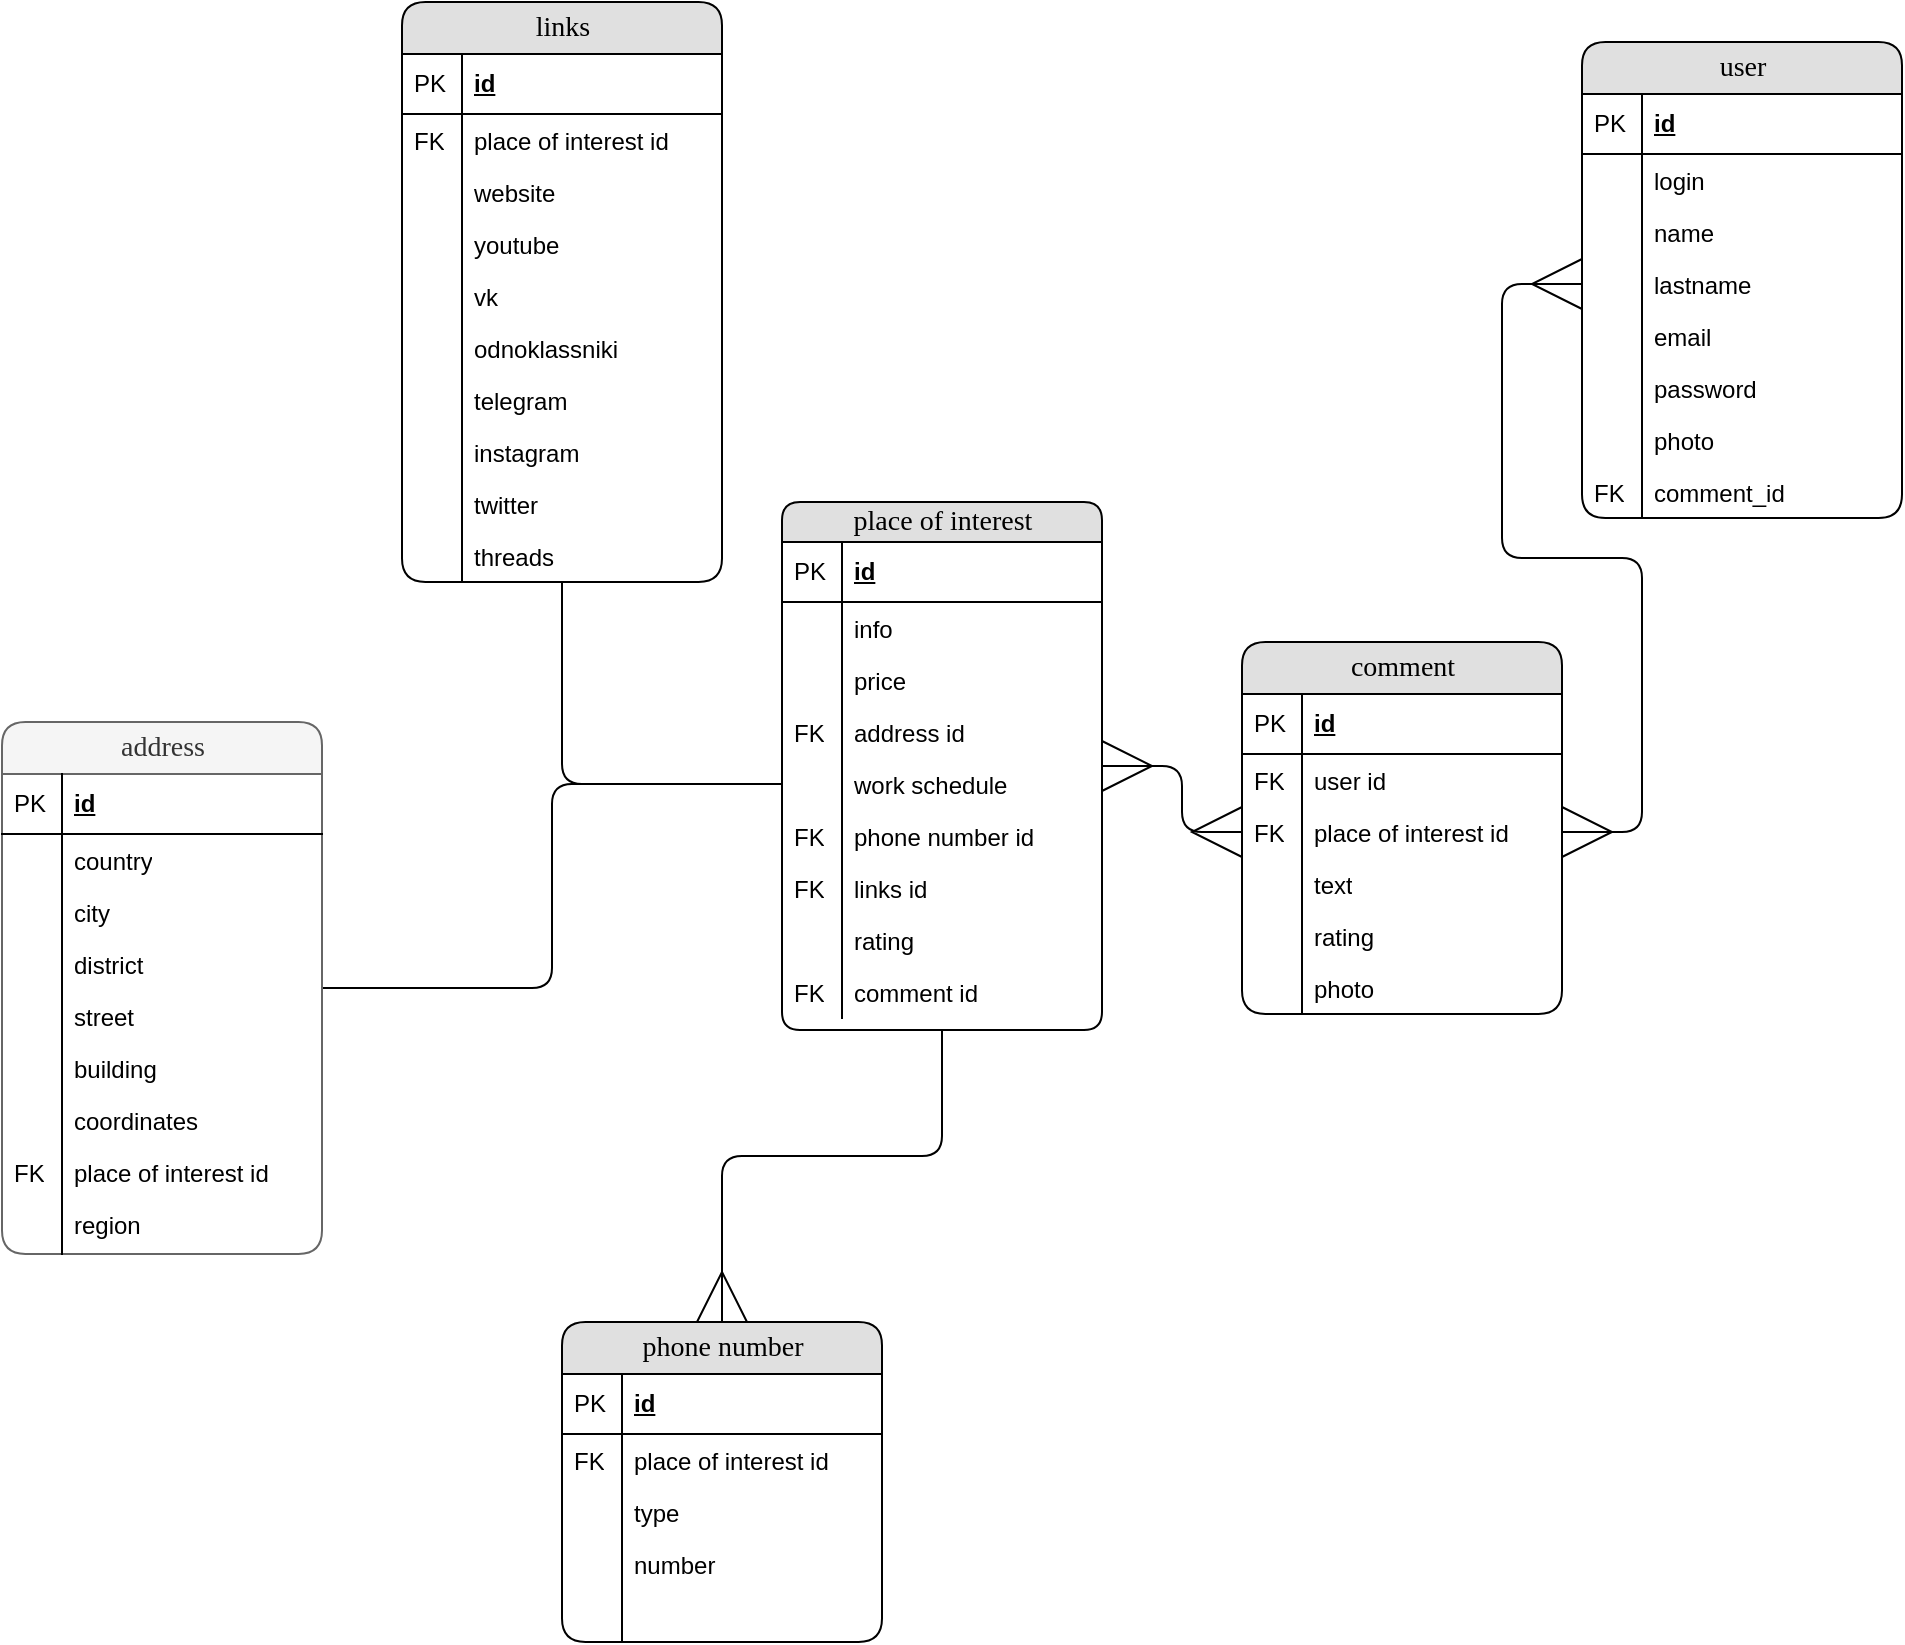 <mxfile version="21.6.9" type="github">
  <diagram name="Page-1" id="e56a1550-8fbb-45ad-956c-1786394a9013">
    <mxGraphModel dx="796" dy="455" grid="1" gridSize="10" guides="1" tooltips="1" connect="1" arrows="1" fold="1" page="1" pageScale="1" pageWidth="1100" pageHeight="850" background="none" math="0" shadow="0">
      <root>
        <mxCell id="0" />
        <mxCell id="1" parent="0" />
        <mxCell id="wObL8f7aun2CdZPHMeH9-78" style="edgeStyle=orthogonalEdgeStyle;orthogonalLoop=1;jettySize=auto;html=1;entryX=0;entryY=0.5;entryDx=0;entryDy=0;endArrow=ERmany;endFill=0;startSize=23;strokeWidth=1;endSize=23;rounded=1;startArrow=ERmany;startFill=0;" parent="1" source="wObL8f7aun2CdZPHMeH9-1" target="wObL8f7aun2CdZPHMeH9-42" edge="1">
          <mxGeometry relative="1" as="geometry" />
        </mxCell>
        <mxCell id="wObL8f7aun2CdZPHMeH9-1" value="place of interest" style="swimlane;html=1;fontStyle=0;childLayout=stackLayout;horizontal=1;startSize=20;fillColor=#e0e0e0;horizontalStack=0;resizeParent=1;resizeLast=0;collapsible=1;marginBottom=0;swimlaneFillColor=#ffffff;align=center;rounded=1;shadow=0;comic=0;labelBackgroundColor=none;strokeWidth=1;fontFamily=Verdana;fontSize=14;glass=0;swimlaneLine=1;" parent="1" vertex="1">
          <mxGeometry x="460" y="250" width="160" height="264" as="geometry" />
        </mxCell>
        <mxCell id="wObL8f7aun2CdZPHMeH9-2" value="id" style="shape=partialRectangle;top=0;left=0;right=0;bottom=1;html=1;align=left;verticalAlign=middle;fillColor=none;spacingLeft=34;spacingRight=4;whiteSpace=wrap;overflow=hidden;rotatable=0;points=[[0,0.5],[1,0.5]];portConstraint=eastwest;dropTarget=0;fontStyle=5;" parent="wObL8f7aun2CdZPHMeH9-1" vertex="1">
          <mxGeometry y="20" width="160" height="30" as="geometry" />
        </mxCell>
        <mxCell id="wObL8f7aun2CdZPHMeH9-3" value="PK" style="shape=partialRectangle;top=0;left=0;bottom=0;html=1;fillColor=none;align=left;verticalAlign=middle;spacingLeft=4;spacingRight=4;whiteSpace=wrap;overflow=hidden;rotatable=0;points=[];portConstraint=eastwest;part=1;" parent="wObL8f7aun2CdZPHMeH9-2" vertex="1" connectable="0">
          <mxGeometry width="30" height="30" as="geometry" />
        </mxCell>
        <mxCell id="wObL8f7aun2CdZPHMeH9-4" value="info" style="shape=partialRectangle;top=0;left=0;right=0;bottom=0;html=1;align=left;verticalAlign=top;fillColor=none;spacingLeft=34;spacingRight=4;whiteSpace=wrap;overflow=hidden;rotatable=0;points=[[0,0.5],[1,0.5]];portConstraint=eastwest;dropTarget=0;" parent="wObL8f7aun2CdZPHMeH9-1" vertex="1">
          <mxGeometry y="50" width="160" height="26" as="geometry" />
        </mxCell>
        <mxCell id="wObL8f7aun2CdZPHMeH9-5" value="" style="shape=partialRectangle;top=0;left=0;bottom=0;html=1;fillColor=none;align=left;verticalAlign=top;spacingLeft=4;spacingRight=4;whiteSpace=wrap;overflow=hidden;rotatable=0;points=[];portConstraint=eastwest;part=1;" parent="wObL8f7aun2CdZPHMeH9-4" vertex="1" connectable="0">
          <mxGeometry width="30" height="26" as="geometry" />
        </mxCell>
        <mxCell id="wObL8f7aun2CdZPHMeH9-49" value="price" style="shape=partialRectangle;top=0;left=0;right=0;bottom=0;html=1;align=left;verticalAlign=top;fillColor=none;spacingLeft=34;spacingRight=4;whiteSpace=wrap;overflow=hidden;rotatable=0;points=[[0,0.5],[1,0.5]];portConstraint=eastwest;dropTarget=0;" parent="wObL8f7aun2CdZPHMeH9-1" vertex="1">
          <mxGeometry y="76" width="160" height="26" as="geometry" />
        </mxCell>
        <mxCell id="wObL8f7aun2CdZPHMeH9-50" value="" style="shape=partialRectangle;top=0;left=0;bottom=0;html=1;fillColor=none;align=left;verticalAlign=top;spacingLeft=4;spacingRight=4;whiteSpace=wrap;overflow=hidden;rotatable=0;points=[];portConstraint=eastwest;part=1;" parent="wObL8f7aun2CdZPHMeH9-49" vertex="1" connectable="0">
          <mxGeometry width="30" height="26" as="geometry" />
        </mxCell>
        <mxCell id="wObL8f7aun2CdZPHMeH9-6" value="address id" style="shape=partialRectangle;top=0;left=0;right=0;bottom=0;html=1;align=left;verticalAlign=top;fillColor=none;spacingLeft=34;spacingRight=4;whiteSpace=wrap;overflow=hidden;rotatable=0;points=[[0,0.5],[1,0.5]];portConstraint=eastwest;dropTarget=0;" parent="wObL8f7aun2CdZPHMeH9-1" vertex="1">
          <mxGeometry y="102" width="160" height="26" as="geometry" />
        </mxCell>
        <mxCell id="wObL8f7aun2CdZPHMeH9-7" value="FK" style="shape=partialRectangle;top=0;left=0;bottom=0;html=1;fillColor=none;align=left;verticalAlign=top;spacingLeft=4;spacingRight=4;whiteSpace=wrap;overflow=hidden;rotatable=0;points=[];portConstraint=eastwest;part=1;" parent="wObL8f7aun2CdZPHMeH9-6" vertex="1" connectable="0">
          <mxGeometry width="30" height="26" as="geometry" />
        </mxCell>
        <mxCell id="wObL8f7aun2CdZPHMeH9-8" value="work schedule" style="shape=partialRectangle;top=0;left=0;right=0;bottom=0;html=1;align=left;verticalAlign=top;fillColor=none;spacingLeft=34;spacingRight=4;whiteSpace=wrap;overflow=hidden;rotatable=0;points=[[0,0.5],[1,0.5]];portConstraint=eastwest;dropTarget=0;" parent="wObL8f7aun2CdZPHMeH9-1" vertex="1">
          <mxGeometry y="128" width="160" height="26" as="geometry" />
        </mxCell>
        <mxCell id="wObL8f7aun2CdZPHMeH9-9" value="" style="shape=partialRectangle;top=0;left=0;bottom=0;html=1;fillColor=none;align=left;verticalAlign=top;spacingLeft=4;spacingRight=4;whiteSpace=wrap;overflow=hidden;rotatable=0;points=[];portConstraint=eastwest;part=1;" parent="wObL8f7aun2CdZPHMeH9-8" vertex="1" connectable="0">
          <mxGeometry width="30" height="26" as="geometry" />
        </mxCell>
        <mxCell id="wObL8f7aun2CdZPHMeH9-44" value="phone number id" style="shape=partialRectangle;top=0;left=0;right=0;bottom=0;html=1;align=left;verticalAlign=top;fillColor=none;spacingLeft=34;spacingRight=4;whiteSpace=wrap;overflow=hidden;rotatable=0;points=[[0,0.5],[1,0.5]];portConstraint=eastwest;dropTarget=0;" parent="wObL8f7aun2CdZPHMeH9-1" vertex="1">
          <mxGeometry y="154" width="160" height="26" as="geometry" />
        </mxCell>
        <mxCell id="wObL8f7aun2CdZPHMeH9-45" value="FK" style="shape=partialRectangle;top=0;left=0;bottom=0;html=1;fillColor=none;align=left;verticalAlign=top;spacingLeft=4;spacingRight=4;whiteSpace=wrap;overflow=hidden;rotatable=0;points=[];portConstraint=eastwest;part=1;" parent="wObL8f7aun2CdZPHMeH9-44" vertex="1" connectable="0">
          <mxGeometry width="30" height="26" as="geometry" />
        </mxCell>
        <mxCell id="wObL8f7aun2CdZPHMeH9-47" value="links id" style="shape=partialRectangle;top=0;left=0;right=0;bottom=0;html=1;align=left;verticalAlign=top;fillColor=none;spacingLeft=34;spacingRight=4;whiteSpace=wrap;overflow=hidden;rotatable=0;points=[[0,0.5],[1,0.5]];portConstraint=eastwest;dropTarget=0;" parent="wObL8f7aun2CdZPHMeH9-1" vertex="1">
          <mxGeometry y="180" width="160" height="26" as="geometry" />
        </mxCell>
        <mxCell id="wObL8f7aun2CdZPHMeH9-48" value="FK" style="shape=partialRectangle;top=0;left=0;bottom=0;html=1;fillColor=none;align=left;verticalAlign=top;spacingLeft=4;spacingRight=4;whiteSpace=wrap;overflow=hidden;rotatable=0;points=[];portConstraint=eastwest;part=1;" parent="wObL8f7aun2CdZPHMeH9-47" vertex="1" connectable="0">
          <mxGeometry width="30" height="26" as="geometry" />
        </mxCell>
        <mxCell id="wObL8f7aun2CdZPHMeH9-40" value="rating" style="shape=partialRectangle;top=0;left=0;right=0;bottom=0;html=1;align=left;verticalAlign=top;fillColor=none;spacingLeft=34;spacingRight=4;whiteSpace=wrap;overflow=hidden;rotatable=0;points=[[0,0.5],[1,0.5]];portConstraint=eastwest;dropTarget=0;" parent="wObL8f7aun2CdZPHMeH9-1" vertex="1">
          <mxGeometry y="206" width="160" height="26" as="geometry" />
        </mxCell>
        <mxCell id="wObL8f7aun2CdZPHMeH9-41" value="" style="shape=partialRectangle;top=0;left=0;bottom=0;html=1;fillColor=none;align=left;verticalAlign=top;spacingLeft=4;spacingRight=4;whiteSpace=wrap;overflow=hidden;rotatable=0;points=[];portConstraint=eastwest;part=1;" parent="wObL8f7aun2CdZPHMeH9-40" vertex="1" connectable="0">
          <mxGeometry width="30" height="26" as="geometry" />
        </mxCell>
        <mxCell id="wObL8f7aun2CdZPHMeH9-12" value="comment id" style="shape=partialRectangle;top=0;left=0;right=0;bottom=0;html=1;align=left;verticalAlign=top;fillColor=none;spacingLeft=34;spacingRight=4;whiteSpace=wrap;overflow=hidden;rotatable=0;points=[[0,0.5],[1,0.5]];portConstraint=eastwest;dropTarget=0;" parent="wObL8f7aun2CdZPHMeH9-1" vertex="1">
          <mxGeometry y="232" width="160" height="26" as="geometry" />
        </mxCell>
        <mxCell id="wObL8f7aun2CdZPHMeH9-13" value="FK" style="shape=partialRectangle;top=0;left=0;bottom=0;html=1;fillColor=none;align=left;verticalAlign=top;spacingLeft=4;spacingRight=4;whiteSpace=wrap;overflow=hidden;rotatable=0;points=[];portConstraint=eastwest;part=1;" parent="wObL8f7aun2CdZPHMeH9-12" vertex="1" connectable="0">
          <mxGeometry width="30" height="26" as="geometry" />
        </mxCell>
        <mxCell id="wObL8f7aun2CdZPHMeH9-14" value="comment" style="swimlane;html=1;fontStyle=0;childLayout=stackLayout;horizontal=1;startSize=26;fillColor=#e0e0e0;horizontalStack=0;resizeParent=1;resizeLast=0;collapsible=1;marginBottom=0;swimlaneFillColor=#ffffff;align=center;rounded=1;shadow=0;comic=0;labelBackgroundColor=none;strokeWidth=1;fontFamily=Verdana;fontSize=14" parent="1" vertex="1">
          <mxGeometry x="690" y="320" width="160" height="186" as="geometry" />
        </mxCell>
        <mxCell id="wObL8f7aun2CdZPHMeH9-15" value="id" style="shape=partialRectangle;top=0;left=0;right=0;bottom=1;html=1;align=left;verticalAlign=middle;fillColor=none;spacingLeft=34;spacingRight=4;whiteSpace=wrap;overflow=hidden;rotatable=0;points=[[0,0.5],[1,0.5]];portConstraint=eastwest;dropTarget=0;fontStyle=5;" parent="wObL8f7aun2CdZPHMeH9-14" vertex="1">
          <mxGeometry y="26" width="160" height="30" as="geometry" />
        </mxCell>
        <mxCell id="wObL8f7aun2CdZPHMeH9-16" value="PK" style="shape=partialRectangle;top=0;left=0;bottom=0;html=1;fillColor=none;align=left;verticalAlign=middle;spacingLeft=4;spacingRight=4;whiteSpace=wrap;overflow=hidden;rotatable=0;points=[];portConstraint=eastwest;part=1;" parent="wObL8f7aun2CdZPHMeH9-15" vertex="1" connectable="0">
          <mxGeometry width="30" height="30" as="geometry" />
        </mxCell>
        <mxCell id="wObL8f7aun2CdZPHMeH9-17" value="user id" style="shape=partialRectangle;top=0;left=0;right=0;bottom=0;html=1;align=left;verticalAlign=top;fillColor=none;spacingLeft=34;spacingRight=4;whiteSpace=wrap;overflow=hidden;rotatable=0;points=[[0,0.5],[1,0.5]];portConstraint=eastwest;dropTarget=0;" parent="wObL8f7aun2CdZPHMeH9-14" vertex="1">
          <mxGeometry y="56" width="160" height="26" as="geometry" />
        </mxCell>
        <mxCell id="wObL8f7aun2CdZPHMeH9-18" value="FK" style="shape=partialRectangle;top=0;left=0;bottom=0;html=1;fillColor=none;align=left;verticalAlign=top;spacingLeft=4;spacingRight=4;whiteSpace=wrap;overflow=hidden;rotatable=0;points=[];portConstraint=eastwest;part=1;" parent="wObL8f7aun2CdZPHMeH9-17" vertex="1" connectable="0">
          <mxGeometry width="30" height="26" as="geometry" />
        </mxCell>
        <mxCell id="wObL8f7aun2CdZPHMeH9-42" value="place of interest id" style="shape=partialRectangle;top=0;left=0;right=0;bottom=0;html=1;align=left;verticalAlign=top;fillColor=none;spacingLeft=34;spacingRight=4;whiteSpace=wrap;overflow=hidden;rotatable=0;points=[[0,0.5],[1,0.5]];portConstraint=eastwest;dropTarget=0;" parent="wObL8f7aun2CdZPHMeH9-14" vertex="1">
          <mxGeometry y="82" width="160" height="26" as="geometry" />
        </mxCell>
        <mxCell id="wObL8f7aun2CdZPHMeH9-43" value="FK" style="shape=partialRectangle;top=0;left=0;bottom=0;html=1;fillColor=none;align=left;verticalAlign=top;spacingLeft=4;spacingRight=4;whiteSpace=wrap;overflow=hidden;rotatable=0;points=[];portConstraint=eastwest;part=1;" parent="wObL8f7aun2CdZPHMeH9-42" vertex="1" connectable="0">
          <mxGeometry width="30" height="26" as="geometry" />
        </mxCell>
        <mxCell id="wObL8f7aun2CdZPHMeH9-19" value="text" style="shape=partialRectangle;top=0;left=0;right=0;bottom=0;html=1;align=left;verticalAlign=top;fillColor=none;spacingLeft=34;spacingRight=4;whiteSpace=wrap;overflow=hidden;rotatable=0;points=[[0,0.5],[1,0.5]];portConstraint=eastwest;dropTarget=0;" parent="wObL8f7aun2CdZPHMeH9-14" vertex="1">
          <mxGeometry y="108" width="160" height="26" as="geometry" />
        </mxCell>
        <mxCell id="wObL8f7aun2CdZPHMeH9-20" value="" style="shape=partialRectangle;top=0;left=0;bottom=0;html=1;fillColor=none;align=left;verticalAlign=top;spacingLeft=4;spacingRight=4;whiteSpace=wrap;overflow=hidden;rotatable=0;points=[];portConstraint=eastwest;part=1;" parent="wObL8f7aun2CdZPHMeH9-19" vertex="1" connectable="0">
          <mxGeometry width="30" height="26" as="geometry" />
        </mxCell>
        <mxCell id="wObL8f7aun2CdZPHMeH9-21" value="rating" style="shape=partialRectangle;top=0;left=0;right=0;bottom=0;html=1;align=left;verticalAlign=top;fillColor=none;spacingLeft=34;spacingRight=4;whiteSpace=wrap;overflow=hidden;rotatable=0;points=[[0,0.5],[1,0.5]];portConstraint=eastwest;dropTarget=0;" parent="wObL8f7aun2CdZPHMeH9-14" vertex="1">
          <mxGeometry y="134" width="160" height="26" as="geometry" />
        </mxCell>
        <mxCell id="wObL8f7aun2CdZPHMeH9-22" value="" style="shape=partialRectangle;top=0;left=0;bottom=0;html=1;fillColor=none;align=left;verticalAlign=top;spacingLeft=4;spacingRight=4;whiteSpace=wrap;overflow=hidden;rotatable=0;points=[];portConstraint=eastwest;part=1;" parent="wObL8f7aun2CdZPHMeH9-21" vertex="1" connectable="0">
          <mxGeometry width="30" height="26" as="geometry" />
        </mxCell>
        <mxCell id="wObL8f7aun2CdZPHMeH9-23" value="photo" style="shape=partialRectangle;top=0;left=0;right=0;bottom=0;html=1;align=left;verticalAlign=top;fillColor=none;spacingLeft=34;spacingRight=4;whiteSpace=wrap;overflow=hidden;rotatable=0;points=[[0,0.5],[1,0.5]];portConstraint=eastwest;dropTarget=0;" parent="wObL8f7aun2CdZPHMeH9-14" vertex="1">
          <mxGeometry y="160" width="160" height="26" as="geometry" />
        </mxCell>
        <mxCell id="wObL8f7aun2CdZPHMeH9-24" value="" style="shape=partialRectangle;top=0;left=0;bottom=0;html=1;fillColor=none;align=left;verticalAlign=top;spacingLeft=4;spacingRight=4;whiteSpace=wrap;overflow=hidden;rotatable=0;points=[];portConstraint=eastwest;part=1;" parent="wObL8f7aun2CdZPHMeH9-23" vertex="1" connectable="0">
          <mxGeometry width="30" height="26" as="geometry" />
        </mxCell>
        <mxCell id="wObL8f7aun2CdZPHMeH9-25" value="user" style="swimlane;html=1;fontStyle=0;childLayout=stackLayout;horizontal=1;startSize=26;fillColor=#e0e0e0;horizontalStack=0;resizeParent=1;resizeLast=0;collapsible=1;marginBottom=0;swimlaneFillColor=#ffffff;align=center;rounded=1;shadow=0;comic=0;labelBackgroundColor=none;strokeWidth=1;fontFamily=Verdana;fontSize=14" parent="1" vertex="1">
          <mxGeometry x="860" y="20" width="160" height="238" as="geometry" />
        </mxCell>
        <mxCell id="wObL8f7aun2CdZPHMeH9-26" value="id" style="shape=partialRectangle;top=0;left=0;right=0;bottom=1;html=1;align=left;verticalAlign=middle;fillColor=none;spacingLeft=34;spacingRight=4;whiteSpace=wrap;overflow=hidden;rotatable=0;points=[[0,0.5],[1,0.5]];portConstraint=eastwest;dropTarget=0;fontStyle=5;" parent="wObL8f7aun2CdZPHMeH9-25" vertex="1">
          <mxGeometry y="26" width="160" height="30" as="geometry" />
        </mxCell>
        <mxCell id="wObL8f7aun2CdZPHMeH9-27" value="PK" style="shape=partialRectangle;top=0;left=0;bottom=0;html=1;fillColor=none;align=left;verticalAlign=middle;spacingLeft=4;spacingRight=4;whiteSpace=wrap;overflow=hidden;rotatable=0;points=[];portConstraint=eastwest;part=1;" parent="wObL8f7aun2CdZPHMeH9-26" vertex="1" connectable="0">
          <mxGeometry width="30" height="30" as="geometry" />
        </mxCell>
        <mxCell id="wObL8f7aun2CdZPHMeH9-28" value="login" style="shape=partialRectangle;top=0;left=0;right=0;bottom=0;html=1;align=left;verticalAlign=top;fillColor=none;spacingLeft=34;spacingRight=4;whiteSpace=wrap;overflow=hidden;rotatable=0;points=[[0,0.5],[1,0.5]];portConstraint=eastwest;dropTarget=0;" parent="wObL8f7aun2CdZPHMeH9-25" vertex="1">
          <mxGeometry y="56" width="160" height="26" as="geometry" />
        </mxCell>
        <mxCell id="wObL8f7aun2CdZPHMeH9-29" value="" style="shape=partialRectangle;top=0;left=0;bottom=0;html=1;fillColor=none;align=left;verticalAlign=top;spacingLeft=4;spacingRight=4;whiteSpace=wrap;overflow=hidden;rotatable=0;points=[];portConstraint=eastwest;part=1;" parent="wObL8f7aun2CdZPHMeH9-28" vertex="1" connectable="0">
          <mxGeometry width="30" height="26" as="geometry" />
        </mxCell>
        <mxCell id="wObL8f7aun2CdZPHMeH9-30" value="name" style="shape=partialRectangle;top=0;left=0;right=0;bottom=0;html=1;align=left;verticalAlign=top;fillColor=none;spacingLeft=34;spacingRight=4;whiteSpace=wrap;overflow=hidden;rotatable=0;points=[[0,0.5],[1,0.5]];portConstraint=eastwest;dropTarget=0;" parent="wObL8f7aun2CdZPHMeH9-25" vertex="1">
          <mxGeometry y="82" width="160" height="26" as="geometry" />
        </mxCell>
        <mxCell id="wObL8f7aun2CdZPHMeH9-31" value="" style="shape=partialRectangle;top=0;left=0;bottom=0;html=1;fillColor=none;align=left;verticalAlign=top;spacingLeft=4;spacingRight=4;whiteSpace=wrap;overflow=hidden;rotatable=0;points=[];portConstraint=eastwest;part=1;" parent="wObL8f7aun2CdZPHMeH9-30" vertex="1" connectable="0">
          <mxGeometry width="30" height="26" as="geometry" />
        </mxCell>
        <mxCell id="wObL8f7aun2CdZPHMeH9-32" value="lastname" style="shape=partialRectangle;top=0;left=0;right=0;bottom=0;html=1;align=left;verticalAlign=top;fillColor=none;spacingLeft=34;spacingRight=4;whiteSpace=wrap;overflow=hidden;rotatable=0;points=[[0,0.5],[1,0.5]];portConstraint=eastwest;dropTarget=0;" parent="wObL8f7aun2CdZPHMeH9-25" vertex="1">
          <mxGeometry y="108" width="160" height="26" as="geometry" />
        </mxCell>
        <mxCell id="wObL8f7aun2CdZPHMeH9-33" value="" style="shape=partialRectangle;top=0;left=0;bottom=0;html=1;fillColor=none;align=left;verticalAlign=top;spacingLeft=4;spacingRight=4;whiteSpace=wrap;overflow=hidden;rotatable=0;points=[];portConstraint=eastwest;part=1;" parent="wObL8f7aun2CdZPHMeH9-32" vertex="1" connectable="0">
          <mxGeometry width="30" height="26" as="geometry" />
        </mxCell>
        <mxCell id="wObL8f7aun2CdZPHMeH9-34" value="email" style="shape=partialRectangle;top=0;left=0;right=0;bottom=0;html=1;align=left;verticalAlign=top;fillColor=none;spacingLeft=34;spacingRight=4;whiteSpace=wrap;overflow=hidden;rotatable=0;points=[[0,0.5],[1,0.5]];portConstraint=eastwest;dropTarget=0;" parent="wObL8f7aun2CdZPHMeH9-25" vertex="1">
          <mxGeometry y="134" width="160" height="26" as="geometry" />
        </mxCell>
        <mxCell id="wObL8f7aun2CdZPHMeH9-35" value="" style="shape=partialRectangle;top=0;left=0;bottom=0;html=1;fillColor=none;align=left;verticalAlign=top;spacingLeft=4;spacingRight=4;whiteSpace=wrap;overflow=hidden;rotatable=0;points=[];portConstraint=eastwest;part=1;" parent="wObL8f7aun2CdZPHMeH9-34" vertex="1" connectable="0">
          <mxGeometry width="30" height="26" as="geometry" />
        </mxCell>
        <mxCell id="wObL8f7aun2CdZPHMeH9-36" value="password" style="shape=partialRectangle;top=0;left=0;right=0;bottom=0;html=1;align=left;verticalAlign=top;fillColor=none;spacingLeft=34;spacingRight=4;whiteSpace=wrap;overflow=hidden;rotatable=0;points=[[0,0.5],[1,0.5]];portConstraint=eastwest;dropTarget=0;" parent="wObL8f7aun2CdZPHMeH9-25" vertex="1">
          <mxGeometry y="160" width="160" height="26" as="geometry" />
        </mxCell>
        <mxCell id="wObL8f7aun2CdZPHMeH9-37" value="" style="shape=partialRectangle;top=0;left=0;bottom=0;html=1;fillColor=none;align=left;verticalAlign=top;spacingLeft=4;spacingRight=4;whiteSpace=wrap;overflow=hidden;rotatable=0;points=[];portConstraint=eastwest;part=1;" parent="wObL8f7aun2CdZPHMeH9-36" vertex="1" connectable="0">
          <mxGeometry width="30" height="26" as="geometry" />
        </mxCell>
        <mxCell id="wObL8f7aun2CdZPHMeH9-38" value="photo" style="shape=partialRectangle;top=0;left=0;right=0;bottom=0;html=1;align=left;verticalAlign=top;fillColor=none;spacingLeft=34;spacingRight=4;whiteSpace=wrap;overflow=hidden;rotatable=0;points=[[0,0.5],[1,0.5]];portConstraint=eastwest;dropTarget=0;" parent="wObL8f7aun2CdZPHMeH9-25" vertex="1">
          <mxGeometry y="186" width="160" height="26" as="geometry" />
        </mxCell>
        <mxCell id="wObL8f7aun2CdZPHMeH9-39" value="" style="shape=partialRectangle;top=0;left=0;bottom=0;html=1;fillColor=none;align=left;verticalAlign=top;spacingLeft=4;spacingRight=4;whiteSpace=wrap;overflow=hidden;rotatable=0;points=[];portConstraint=eastwest;part=1;" parent="wObL8f7aun2CdZPHMeH9-38" vertex="1" connectable="0">
          <mxGeometry width="30" height="26" as="geometry" />
        </mxCell>
        <mxCell id="yWbq0cqMspqbgLqI-8re-1" value="comment_id" style="shape=partialRectangle;top=0;left=0;right=0;bottom=0;html=1;align=left;verticalAlign=top;fillColor=none;spacingLeft=34;spacingRight=4;whiteSpace=wrap;overflow=hidden;rotatable=0;points=[[0,0.5],[1,0.5]];portConstraint=eastwest;dropTarget=0;" vertex="1" parent="wObL8f7aun2CdZPHMeH9-25">
          <mxGeometry y="212" width="160" height="26" as="geometry" />
        </mxCell>
        <mxCell id="yWbq0cqMspqbgLqI-8re-2" value="FK" style="shape=partialRectangle;top=0;left=0;bottom=0;html=1;fillColor=none;align=left;verticalAlign=top;spacingLeft=4;spacingRight=4;whiteSpace=wrap;overflow=hidden;rotatable=0;points=[];portConstraint=eastwest;part=1;" vertex="1" connectable="0" parent="yWbq0cqMspqbgLqI-8re-1">
          <mxGeometry width="30" height="26" as="geometry" />
        </mxCell>
        <mxCell id="8l1MIEL0chZM-RbcVXJ1-48" style="edgeStyle=orthogonalEdgeStyle;orthogonalLoop=1;jettySize=auto;html=1;entryX=0;entryY=0.5;entryDx=0;entryDy=0;rounded=1;endArrow=none;endFill=0;" parent="1" source="wObL8f7aun2CdZPHMeH9-51" target="wObL8f7aun2CdZPHMeH9-8" edge="1">
          <mxGeometry relative="1" as="geometry" />
        </mxCell>
        <mxCell id="wObL8f7aun2CdZPHMeH9-51" value="links" style="swimlane;html=1;fontStyle=0;childLayout=stackLayout;horizontal=1;startSize=26;fillColor=#e0e0e0;horizontalStack=0;resizeParent=1;resizeLast=0;collapsible=1;marginBottom=0;swimlaneFillColor=#ffffff;align=center;rounded=1;shadow=0;comic=0;labelBackgroundColor=none;strokeWidth=1;fontFamily=Verdana;fontSize=14" parent="1" vertex="1">
          <mxGeometry x="270" width="160" height="290" as="geometry" />
        </mxCell>
        <mxCell id="wObL8f7aun2CdZPHMeH9-52" value="id" style="shape=partialRectangle;top=0;left=0;right=0;bottom=1;html=1;align=left;verticalAlign=middle;fillColor=none;spacingLeft=34;spacingRight=4;whiteSpace=wrap;overflow=hidden;rotatable=0;points=[[0,0.5],[1,0.5]];portConstraint=eastwest;dropTarget=0;fontStyle=5;" parent="wObL8f7aun2CdZPHMeH9-51" vertex="1">
          <mxGeometry y="26" width="160" height="30" as="geometry" />
        </mxCell>
        <mxCell id="wObL8f7aun2CdZPHMeH9-53" value="PK" style="shape=partialRectangle;top=0;left=0;bottom=0;html=1;fillColor=none;align=left;verticalAlign=middle;spacingLeft=4;spacingRight=4;whiteSpace=wrap;overflow=hidden;rotatable=0;points=[];portConstraint=eastwest;part=1;" parent="wObL8f7aun2CdZPHMeH9-52" vertex="1" connectable="0">
          <mxGeometry width="30" height="30" as="geometry" />
        </mxCell>
        <mxCell id="wObL8f7aun2CdZPHMeH9-66" value="place of interest id" style="shape=partialRectangle;top=0;left=0;right=0;bottom=0;html=1;align=left;verticalAlign=top;fillColor=none;spacingLeft=34;spacingRight=4;whiteSpace=wrap;overflow=hidden;rotatable=0;points=[[0,0.5],[1,0.5]];portConstraint=eastwest;dropTarget=0;" parent="wObL8f7aun2CdZPHMeH9-51" vertex="1">
          <mxGeometry y="56" width="160" height="26" as="geometry" />
        </mxCell>
        <mxCell id="wObL8f7aun2CdZPHMeH9-67" value="FK" style="shape=partialRectangle;top=0;left=0;bottom=0;html=1;fillColor=none;align=left;verticalAlign=top;spacingLeft=4;spacingRight=4;whiteSpace=wrap;overflow=hidden;rotatable=0;points=[];portConstraint=eastwest;part=1;" parent="wObL8f7aun2CdZPHMeH9-66" vertex="1" connectable="0">
          <mxGeometry width="30" height="26" as="geometry" />
        </mxCell>
        <mxCell id="wObL8f7aun2CdZPHMeH9-54" value="website" style="shape=partialRectangle;top=0;left=0;right=0;bottom=0;html=1;align=left;verticalAlign=top;fillColor=none;spacingLeft=34;spacingRight=4;whiteSpace=wrap;overflow=hidden;rotatable=0;points=[[0,0.5],[1,0.5]];portConstraint=eastwest;dropTarget=0;" parent="wObL8f7aun2CdZPHMeH9-51" vertex="1">
          <mxGeometry y="82" width="160" height="26" as="geometry" />
        </mxCell>
        <mxCell id="wObL8f7aun2CdZPHMeH9-55" value="" style="shape=partialRectangle;top=0;left=0;bottom=0;html=1;fillColor=none;align=left;verticalAlign=top;spacingLeft=4;spacingRight=4;whiteSpace=wrap;overflow=hidden;rotatable=0;points=[];portConstraint=eastwest;part=1;" parent="wObL8f7aun2CdZPHMeH9-54" vertex="1" connectable="0">
          <mxGeometry width="30" height="26" as="geometry" />
        </mxCell>
        <mxCell id="wObL8f7aun2CdZPHMeH9-56" value="youtube" style="shape=partialRectangle;top=0;left=0;right=0;bottom=0;html=1;align=left;verticalAlign=top;fillColor=none;spacingLeft=34;spacingRight=4;whiteSpace=wrap;overflow=hidden;rotatable=0;points=[[0,0.5],[1,0.5]];portConstraint=eastwest;dropTarget=0;" parent="wObL8f7aun2CdZPHMeH9-51" vertex="1">
          <mxGeometry y="108" width="160" height="26" as="geometry" />
        </mxCell>
        <mxCell id="wObL8f7aun2CdZPHMeH9-57" value="" style="shape=partialRectangle;top=0;left=0;bottom=0;html=1;fillColor=none;align=left;verticalAlign=top;spacingLeft=4;spacingRight=4;whiteSpace=wrap;overflow=hidden;rotatable=0;points=[];portConstraint=eastwest;part=1;" parent="wObL8f7aun2CdZPHMeH9-56" vertex="1" connectable="0">
          <mxGeometry width="30" height="26" as="geometry" />
        </mxCell>
        <mxCell id="wObL8f7aun2CdZPHMeH9-58" value="vk" style="shape=partialRectangle;top=0;left=0;right=0;bottom=0;html=1;align=left;verticalAlign=top;fillColor=none;spacingLeft=34;spacingRight=4;whiteSpace=wrap;overflow=hidden;rotatable=0;points=[[0,0.5],[1,0.5]];portConstraint=eastwest;dropTarget=0;" parent="wObL8f7aun2CdZPHMeH9-51" vertex="1">
          <mxGeometry y="134" width="160" height="26" as="geometry" />
        </mxCell>
        <mxCell id="wObL8f7aun2CdZPHMeH9-59" value="" style="shape=partialRectangle;top=0;left=0;bottom=0;html=1;fillColor=none;align=left;verticalAlign=top;spacingLeft=4;spacingRight=4;whiteSpace=wrap;overflow=hidden;rotatable=0;points=[];portConstraint=eastwest;part=1;" parent="wObL8f7aun2CdZPHMeH9-58" vertex="1" connectable="0">
          <mxGeometry width="30" height="26" as="geometry" />
        </mxCell>
        <mxCell id="wObL8f7aun2CdZPHMeH9-60" value="odnoklassniki" style="shape=partialRectangle;top=0;left=0;right=0;bottom=0;html=1;align=left;verticalAlign=top;fillColor=none;spacingLeft=34;spacingRight=4;whiteSpace=wrap;overflow=hidden;rotatable=0;points=[[0,0.5],[1,0.5]];portConstraint=eastwest;dropTarget=0;" parent="wObL8f7aun2CdZPHMeH9-51" vertex="1">
          <mxGeometry y="160" width="160" height="26" as="geometry" />
        </mxCell>
        <mxCell id="wObL8f7aun2CdZPHMeH9-61" value="" style="shape=partialRectangle;top=0;left=0;bottom=0;html=1;fillColor=none;align=left;verticalAlign=top;spacingLeft=4;spacingRight=4;whiteSpace=wrap;overflow=hidden;rotatable=0;points=[];portConstraint=eastwest;part=1;" parent="wObL8f7aun2CdZPHMeH9-60" vertex="1" connectable="0">
          <mxGeometry width="30" height="26" as="geometry" />
        </mxCell>
        <mxCell id="wObL8f7aun2CdZPHMeH9-62" value="telegram" style="shape=partialRectangle;top=0;left=0;right=0;bottom=0;html=1;align=left;verticalAlign=top;fillColor=none;spacingLeft=34;spacingRight=4;whiteSpace=wrap;overflow=hidden;rotatable=0;points=[[0,0.5],[1,0.5]];portConstraint=eastwest;dropTarget=0;" parent="wObL8f7aun2CdZPHMeH9-51" vertex="1">
          <mxGeometry y="186" width="160" height="26" as="geometry" />
        </mxCell>
        <mxCell id="wObL8f7aun2CdZPHMeH9-63" value="" style="shape=partialRectangle;top=0;left=0;bottom=0;html=1;fillColor=none;align=left;verticalAlign=top;spacingLeft=4;spacingRight=4;whiteSpace=wrap;overflow=hidden;rotatable=0;points=[];portConstraint=eastwest;part=1;" parent="wObL8f7aun2CdZPHMeH9-62" vertex="1" connectable="0">
          <mxGeometry width="30" height="26" as="geometry" />
        </mxCell>
        <mxCell id="wObL8f7aun2CdZPHMeH9-68" value="instagram" style="shape=partialRectangle;top=0;left=0;right=0;bottom=0;html=1;align=left;verticalAlign=top;fillColor=none;spacingLeft=34;spacingRight=4;whiteSpace=wrap;overflow=hidden;rotatable=0;points=[[0,0.5],[1,0.5]];portConstraint=eastwest;dropTarget=0;" parent="wObL8f7aun2CdZPHMeH9-51" vertex="1">
          <mxGeometry y="212" width="160" height="26" as="geometry" />
        </mxCell>
        <mxCell id="wObL8f7aun2CdZPHMeH9-69" value="" style="shape=partialRectangle;top=0;left=0;bottom=0;html=1;fillColor=none;align=left;verticalAlign=top;spacingLeft=4;spacingRight=4;whiteSpace=wrap;overflow=hidden;rotatable=0;points=[];portConstraint=eastwest;part=1;" parent="wObL8f7aun2CdZPHMeH9-68" vertex="1" connectable="0">
          <mxGeometry width="30" height="26" as="geometry" />
        </mxCell>
        <mxCell id="wObL8f7aun2CdZPHMeH9-72" value="twitter" style="shape=partialRectangle;top=0;left=0;right=0;bottom=0;html=1;align=left;verticalAlign=top;fillColor=none;spacingLeft=34;spacingRight=4;whiteSpace=wrap;overflow=hidden;rotatable=0;points=[[0,0.5],[1,0.5]];portConstraint=eastwest;dropTarget=0;" parent="wObL8f7aun2CdZPHMeH9-51" vertex="1">
          <mxGeometry y="238" width="160" height="26" as="geometry" />
        </mxCell>
        <mxCell id="wObL8f7aun2CdZPHMeH9-73" value="" style="shape=partialRectangle;top=0;left=0;bottom=0;html=1;fillColor=none;align=left;verticalAlign=top;spacingLeft=4;spacingRight=4;whiteSpace=wrap;overflow=hidden;rotatable=0;points=[];portConstraint=eastwest;part=1;" parent="wObL8f7aun2CdZPHMeH9-72" vertex="1" connectable="0">
          <mxGeometry width="30" height="26" as="geometry" />
        </mxCell>
        <mxCell id="wObL8f7aun2CdZPHMeH9-74" value="threads" style="shape=partialRectangle;top=0;left=0;right=0;bottom=0;html=1;align=left;verticalAlign=top;fillColor=none;spacingLeft=34;spacingRight=4;whiteSpace=wrap;overflow=hidden;rotatable=0;points=[[0,0.5],[1,0.5]];portConstraint=eastwest;dropTarget=0;" parent="wObL8f7aun2CdZPHMeH9-51" vertex="1">
          <mxGeometry y="264" width="160" height="26" as="geometry" />
        </mxCell>
        <mxCell id="wObL8f7aun2CdZPHMeH9-75" value="" style="shape=partialRectangle;top=0;left=0;bottom=0;html=1;fillColor=none;align=left;verticalAlign=top;spacingLeft=4;spacingRight=4;whiteSpace=wrap;overflow=hidden;rotatable=0;points=[];portConstraint=eastwest;part=1;" parent="wObL8f7aun2CdZPHMeH9-74" vertex="1" connectable="0">
          <mxGeometry width="30" height="26" as="geometry" />
        </mxCell>
        <mxCell id="wObL8f7aun2CdZPHMeH9-79" style="edgeStyle=orthogonalEdgeStyle;rounded=1;orthogonalLoop=1;jettySize=auto;html=1;entryX=0;entryY=0.5;entryDx=0;entryDy=0;endArrow=ERmany;endFill=0;startArrow=ERmany;startFill=0;strokeWidth=1;endSize=23;startSize=23;" parent="1" source="wObL8f7aun2CdZPHMeH9-42" target="wObL8f7aun2CdZPHMeH9-32" edge="1">
          <mxGeometry relative="1" as="geometry" />
        </mxCell>
        <mxCell id="8l1MIEL0chZM-RbcVXJ1-27" style="edgeStyle=orthogonalEdgeStyle;rounded=1;orthogonalLoop=1;jettySize=auto;html=1;entryX=0;entryY=0.5;entryDx=0;entryDy=0;endArrow=none;endFill=0;" parent="1" source="8l1MIEL0chZM-RbcVXJ1-1" target="wObL8f7aun2CdZPHMeH9-8" edge="1">
          <mxGeometry relative="1" as="geometry" />
        </mxCell>
        <mxCell id="8l1MIEL0chZM-RbcVXJ1-1" value="address" style="swimlane;html=1;fontStyle=0;childLayout=stackLayout;horizontal=1;startSize=26;horizontalStack=0;resizeParent=1;resizeLast=0;collapsible=1;marginBottom=0;swimlaneFillColor=#ffffff;align=center;rounded=1;shadow=0;comic=0;labelBackgroundColor=none;strokeWidth=1;fontFamily=Verdana;fontSize=14;fillColor=#f5f5f5;strokeColor=#666666;fontColor=#333333;" parent="1" vertex="1">
          <mxGeometry x="70" y="360" width="160" height="266" as="geometry" />
        </mxCell>
        <mxCell id="8l1MIEL0chZM-RbcVXJ1-2" value="id" style="shape=partialRectangle;top=0;left=0;right=0;bottom=1;html=1;align=left;verticalAlign=middle;fillColor=none;spacingLeft=34;spacingRight=4;whiteSpace=wrap;overflow=hidden;rotatable=0;points=[[0,0.5],[1,0.5]];portConstraint=eastwest;dropTarget=0;fontStyle=5;" parent="8l1MIEL0chZM-RbcVXJ1-1" vertex="1">
          <mxGeometry y="26" width="160" height="30" as="geometry" />
        </mxCell>
        <mxCell id="8l1MIEL0chZM-RbcVXJ1-3" value="PK" style="shape=partialRectangle;top=0;left=0;bottom=0;html=1;fillColor=none;align=left;verticalAlign=middle;spacingLeft=4;spacingRight=4;whiteSpace=wrap;overflow=hidden;rotatable=0;points=[];portConstraint=eastwest;part=1;" parent="8l1MIEL0chZM-RbcVXJ1-2" vertex="1" connectable="0">
          <mxGeometry width="30" height="30" as="geometry" />
        </mxCell>
        <mxCell id="8l1MIEL0chZM-RbcVXJ1-6" value="country" style="shape=partialRectangle;top=0;left=0;right=0;bottom=0;html=1;align=left;verticalAlign=top;fillColor=none;spacingLeft=34;spacingRight=4;whiteSpace=wrap;overflow=hidden;rotatable=0;points=[[0,0.5],[1,0.5]];portConstraint=eastwest;dropTarget=0;" parent="8l1MIEL0chZM-RbcVXJ1-1" vertex="1">
          <mxGeometry y="56" width="160" height="26" as="geometry" />
        </mxCell>
        <mxCell id="8l1MIEL0chZM-RbcVXJ1-7" value="" style="shape=partialRectangle;top=0;left=0;bottom=0;html=1;fillColor=none;align=left;verticalAlign=top;spacingLeft=4;spacingRight=4;whiteSpace=wrap;overflow=hidden;rotatable=0;points=[];portConstraint=eastwest;part=1;" parent="8l1MIEL0chZM-RbcVXJ1-6" vertex="1" connectable="0">
          <mxGeometry width="30" height="26" as="geometry" />
        </mxCell>
        <mxCell id="8l1MIEL0chZM-RbcVXJ1-10" value="city" style="shape=partialRectangle;top=0;left=0;right=0;bottom=0;html=1;align=left;verticalAlign=top;fillColor=none;spacingLeft=34;spacingRight=4;whiteSpace=wrap;overflow=hidden;rotatable=0;points=[[0,0.5],[1,0.5]];portConstraint=eastwest;dropTarget=0;" parent="8l1MIEL0chZM-RbcVXJ1-1" vertex="1">
          <mxGeometry y="82" width="160" height="26" as="geometry" />
        </mxCell>
        <mxCell id="8l1MIEL0chZM-RbcVXJ1-11" value="" style="shape=partialRectangle;top=0;left=0;bottom=0;html=1;fillColor=none;align=left;verticalAlign=top;spacingLeft=4;spacingRight=4;whiteSpace=wrap;overflow=hidden;rotatable=0;points=[];portConstraint=eastwest;part=1;" parent="8l1MIEL0chZM-RbcVXJ1-10" vertex="1" connectable="0">
          <mxGeometry width="30" height="26" as="geometry" />
        </mxCell>
        <mxCell id="8l1MIEL0chZM-RbcVXJ1-12" value="district" style="shape=partialRectangle;top=0;left=0;right=0;bottom=0;html=1;align=left;verticalAlign=top;fillColor=none;spacingLeft=34;spacingRight=4;whiteSpace=wrap;overflow=hidden;rotatable=0;points=[[0,0.5],[1,0.5]];portConstraint=eastwest;dropTarget=0;" parent="8l1MIEL0chZM-RbcVXJ1-1" vertex="1">
          <mxGeometry y="108" width="160" height="26" as="geometry" />
        </mxCell>
        <mxCell id="8l1MIEL0chZM-RbcVXJ1-13" value="" style="shape=partialRectangle;top=0;left=0;bottom=0;html=1;fillColor=none;align=left;verticalAlign=top;spacingLeft=4;spacingRight=4;whiteSpace=wrap;overflow=hidden;rotatable=0;points=[];portConstraint=eastwest;part=1;" parent="8l1MIEL0chZM-RbcVXJ1-12" vertex="1" connectable="0">
          <mxGeometry width="30" height="26" as="geometry" />
        </mxCell>
        <mxCell id="8l1MIEL0chZM-RbcVXJ1-14" value="street&amp;nbsp;" style="shape=partialRectangle;top=0;left=0;right=0;bottom=0;html=1;align=left;verticalAlign=top;fillColor=none;spacingLeft=34;spacingRight=4;whiteSpace=wrap;overflow=hidden;rotatable=0;points=[[0,0.5],[1,0.5]];portConstraint=eastwest;dropTarget=0;" parent="8l1MIEL0chZM-RbcVXJ1-1" vertex="1">
          <mxGeometry y="134" width="160" height="26" as="geometry" />
        </mxCell>
        <mxCell id="8l1MIEL0chZM-RbcVXJ1-15" value="" style="shape=partialRectangle;top=0;left=0;bottom=0;html=1;fillColor=none;align=left;verticalAlign=top;spacingLeft=4;spacingRight=4;whiteSpace=wrap;overflow=hidden;rotatable=0;points=[];portConstraint=eastwest;part=1;" parent="8l1MIEL0chZM-RbcVXJ1-14" vertex="1" connectable="0">
          <mxGeometry width="30" height="26" as="geometry" />
        </mxCell>
        <mxCell id="8l1MIEL0chZM-RbcVXJ1-16" value="building" style="shape=partialRectangle;top=0;left=0;right=0;bottom=0;html=1;align=left;verticalAlign=top;fillColor=none;spacingLeft=34;spacingRight=4;whiteSpace=wrap;overflow=hidden;rotatable=0;points=[[0,0.5],[1,0.5]];portConstraint=eastwest;dropTarget=0;" parent="8l1MIEL0chZM-RbcVXJ1-1" vertex="1">
          <mxGeometry y="160" width="160" height="26" as="geometry" />
        </mxCell>
        <mxCell id="8l1MIEL0chZM-RbcVXJ1-17" value="" style="shape=partialRectangle;top=0;left=0;bottom=0;html=1;fillColor=none;align=left;verticalAlign=top;spacingLeft=4;spacingRight=4;whiteSpace=wrap;overflow=hidden;rotatable=0;points=[];portConstraint=eastwest;part=1;" parent="8l1MIEL0chZM-RbcVXJ1-16" vertex="1" connectable="0">
          <mxGeometry width="30" height="26" as="geometry" />
        </mxCell>
        <mxCell id="8l1MIEL0chZM-RbcVXJ1-18" value="coordinates" style="shape=partialRectangle;top=0;left=0;right=0;bottom=0;html=1;align=left;verticalAlign=top;fillColor=none;spacingLeft=34;spacingRight=4;whiteSpace=wrap;overflow=hidden;rotatable=0;points=[[0,0.5],[1,0.5]];portConstraint=eastwest;dropTarget=0;" parent="8l1MIEL0chZM-RbcVXJ1-1" vertex="1">
          <mxGeometry y="186" width="160" height="26" as="geometry" />
        </mxCell>
        <mxCell id="8l1MIEL0chZM-RbcVXJ1-19" value="" style="shape=partialRectangle;top=0;left=0;bottom=0;html=1;fillColor=none;align=left;verticalAlign=top;spacingLeft=4;spacingRight=4;whiteSpace=wrap;overflow=hidden;rotatable=0;points=[];portConstraint=eastwest;part=1;" parent="8l1MIEL0chZM-RbcVXJ1-18" vertex="1" connectable="0">
          <mxGeometry width="30" height="26" as="geometry" />
        </mxCell>
        <mxCell id="8l1MIEL0chZM-RbcVXJ1-4" value="place of interest id" style="shape=partialRectangle;top=0;left=0;right=0;bottom=0;html=1;align=left;verticalAlign=top;fillColor=none;spacingLeft=34;spacingRight=4;whiteSpace=wrap;overflow=hidden;rotatable=0;points=[[0,0.5],[1,0.5]];portConstraint=eastwest;dropTarget=0;" parent="8l1MIEL0chZM-RbcVXJ1-1" vertex="1">
          <mxGeometry y="212" width="160" height="26" as="geometry" />
        </mxCell>
        <mxCell id="8l1MIEL0chZM-RbcVXJ1-5" value="FK" style="shape=partialRectangle;top=0;left=0;bottom=0;html=1;fillColor=none;align=left;verticalAlign=top;spacingLeft=4;spacingRight=4;whiteSpace=wrap;overflow=hidden;rotatable=0;points=[];portConstraint=eastwest;part=1;" parent="8l1MIEL0chZM-RbcVXJ1-4" vertex="1" connectable="0">
          <mxGeometry width="30" height="26" as="geometry" />
        </mxCell>
        <mxCell id="8l1MIEL0chZM-RbcVXJ1-8" value="region" style="shape=partialRectangle;top=0;left=0;right=0;bottom=0;html=1;align=left;verticalAlign=top;fillColor=none;spacingLeft=34;spacingRight=4;whiteSpace=wrap;overflow=hidden;rotatable=0;points=[[0,0.5],[1,0.5]];portConstraint=eastwest;dropTarget=0;" parent="8l1MIEL0chZM-RbcVXJ1-1" vertex="1">
          <mxGeometry y="238" width="160" height="28" as="geometry" />
        </mxCell>
        <mxCell id="8l1MIEL0chZM-RbcVXJ1-9" value="" style="shape=partialRectangle;top=0;left=0;bottom=0;html=1;fillColor=none;align=left;verticalAlign=top;spacingLeft=4;spacingRight=4;whiteSpace=wrap;overflow=hidden;rotatable=0;points=[];portConstraint=eastwest;part=1;" parent="8l1MIEL0chZM-RbcVXJ1-8" vertex="1" connectable="0">
          <mxGeometry width="30" height="28" as="geometry" />
        </mxCell>
        <mxCell id="8l1MIEL0chZM-RbcVXJ1-47" style="edgeStyle=orthogonalEdgeStyle;rounded=1;orthogonalLoop=1;jettySize=auto;html=1;entryX=0.5;entryY=1;entryDx=0;entryDy=0;endArrow=none;endFill=0;startArrow=ERmany;startFill=0;startSize=23;" parent="1" source="8l1MIEL0chZM-RbcVXJ1-28" target="wObL8f7aun2CdZPHMeH9-1" edge="1">
          <mxGeometry relative="1" as="geometry" />
        </mxCell>
        <mxCell id="8l1MIEL0chZM-RbcVXJ1-28" value="phone number" style="swimlane;html=1;fontStyle=0;childLayout=stackLayout;horizontal=1;startSize=26;fillColor=#e0e0e0;horizontalStack=0;resizeParent=1;resizeLast=0;collapsible=1;marginBottom=0;swimlaneFillColor=#ffffff;align=center;rounded=1;shadow=0;comic=0;labelBackgroundColor=none;strokeWidth=1;fontFamily=Verdana;fontSize=14" parent="1" vertex="1">
          <mxGeometry x="350" y="660" width="160" height="160" as="geometry" />
        </mxCell>
        <mxCell id="8l1MIEL0chZM-RbcVXJ1-29" value="id" style="shape=partialRectangle;top=0;left=0;right=0;bottom=1;html=1;align=left;verticalAlign=middle;fillColor=none;spacingLeft=34;spacingRight=4;whiteSpace=wrap;overflow=hidden;rotatable=0;points=[[0,0.5],[1,0.5]];portConstraint=eastwest;dropTarget=0;fontStyle=5;" parent="8l1MIEL0chZM-RbcVXJ1-28" vertex="1">
          <mxGeometry y="26" width="160" height="30" as="geometry" />
        </mxCell>
        <mxCell id="8l1MIEL0chZM-RbcVXJ1-30" value="PK" style="shape=partialRectangle;top=0;left=0;bottom=0;html=1;fillColor=none;align=left;verticalAlign=middle;spacingLeft=4;spacingRight=4;whiteSpace=wrap;overflow=hidden;rotatable=0;points=[];portConstraint=eastwest;part=1;" parent="8l1MIEL0chZM-RbcVXJ1-29" vertex="1" connectable="0">
          <mxGeometry width="30" height="30" as="geometry" />
        </mxCell>
        <mxCell id="8l1MIEL0chZM-RbcVXJ1-31" value="place of interest id" style="shape=partialRectangle;top=0;left=0;right=0;bottom=0;html=1;align=left;verticalAlign=top;fillColor=none;spacingLeft=34;spacingRight=4;whiteSpace=wrap;overflow=hidden;rotatable=0;points=[[0,0.5],[1,0.5]];portConstraint=eastwest;dropTarget=0;" parent="8l1MIEL0chZM-RbcVXJ1-28" vertex="1">
          <mxGeometry y="56" width="160" height="26" as="geometry" />
        </mxCell>
        <mxCell id="8l1MIEL0chZM-RbcVXJ1-32" value="FK" style="shape=partialRectangle;top=0;left=0;bottom=0;html=1;fillColor=none;align=left;verticalAlign=top;spacingLeft=4;spacingRight=4;whiteSpace=wrap;overflow=hidden;rotatable=0;points=[];portConstraint=eastwest;part=1;" parent="8l1MIEL0chZM-RbcVXJ1-31" vertex="1" connectable="0">
          <mxGeometry width="30" height="26" as="geometry" />
        </mxCell>
        <mxCell id="8l1MIEL0chZM-RbcVXJ1-33" value="type" style="shape=partialRectangle;top=0;left=0;right=0;bottom=0;html=1;align=left;verticalAlign=top;fillColor=none;spacingLeft=34;spacingRight=4;whiteSpace=wrap;overflow=hidden;rotatable=0;points=[[0,0.5],[1,0.5]];portConstraint=eastwest;dropTarget=0;" parent="8l1MIEL0chZM-RbcVXJ1-28" vertex="1">
          <mxGeometry y="82" width="160" height="26" as="geometry" />
        </mxCell>
        <mxCell id="8l1MIEL0chZM-RbcVXJ1-34" value="" style="shape=partialRectangle;top=0;left=0;bottom=0;html=1;fillColor=none;align=left;verticalAlign=top;spacingLeft=4;spacingRight=4;whiteSpace=wrap;overflow=hidden;rotatable=0;points=[];portConstraint=eastwest;part=1;" parent="8l1MIEL0chZM-RbcVXJ1-33" vertex="1" connectable="0">
          <mxGeometry width="30" height="26" as="geometry" />
        </mxCell>
        <mxCell id="8l1MIEL0chZM-RbcVXJ1-35" value="number&amp;nbsp;" style="shape=partialRectangle;top=0;left=0;right=0;bottom=0;html=1;align=left;verticalAlign=top;fillColor=none;spacingLeft=34;spacingRight=4;whiteSpace=wrap;overflow=hidden;rotatable=0;points=[[0,0.5],[1,0.5]];portConstraint=eastwest;dropTarget=0;" parent="8l1MIEL0chZM-RbcVXJ1-28" vertex="1">
          <mxGeometry y="108" width="160" height="26" as="geometry" />
        </mxCell>
        <mxCell id="8l1MIEL0chZM-RbcVXJ1-36" value="" style="shape=partialRectangle;top=0;left=0;bottom=0;html=1;fillColor=none;align=left;verticalAlign=top;spacingLeft=4;spacingRight=4;whiteSpace=wrap;overflow=hidden;rotatable=0;points=[];portConstraint=eastwest;part=1;" parent="8l1MIEL0chZM-RbcVXJ1-35" vertex="1" connectable="0">
          <mxGeometry width="30" height="26" as="geometry" />
        </mxCell>
        <mxCell id="8l1MIEL0chZM-RbcVXJ1-37" value="" style="shape=partialRectangle;top=0;left=0;right=0;bottom=0;html=1;align=left;verticalAlign=top;fillColor=none;spacingLeft=34;spacingRight=4;whiteSpace=wrap;overflow=hidden;rotatable=0;points=[[0,0.5],[1,0.5]];portConstraint=eastwest;dropTarget=0;" parent="8l1MIEL0chZM-RbcVXJ1-28" vertex="1">
          <mxGeometry y="134" width="160" height="26" as="geometry" />
        </mxCell>
        <mxCell id="8l1MIEL0chZM-RbcVXJ1-38" value="" style="shape=partialRectangle;top=0;left=0;bottom=0;html=1;fillColor=none;align=left;verticalAlign=top;spacingLeft=4;spacingRight=4;whiteSpace=wrap;overflow=hidden;rotatable=0;points=[];portConstraint=eastwest;part=1;" parent="8l1MIEL0chZM-RbcVXJ1-37" vertex="1" connectable="0">
          <mxGeometry width="30" height="26" as="geometry" />
        </mxCell>
      </root>
    </mxGraphModel>
  </diagram>
</mxfile>
